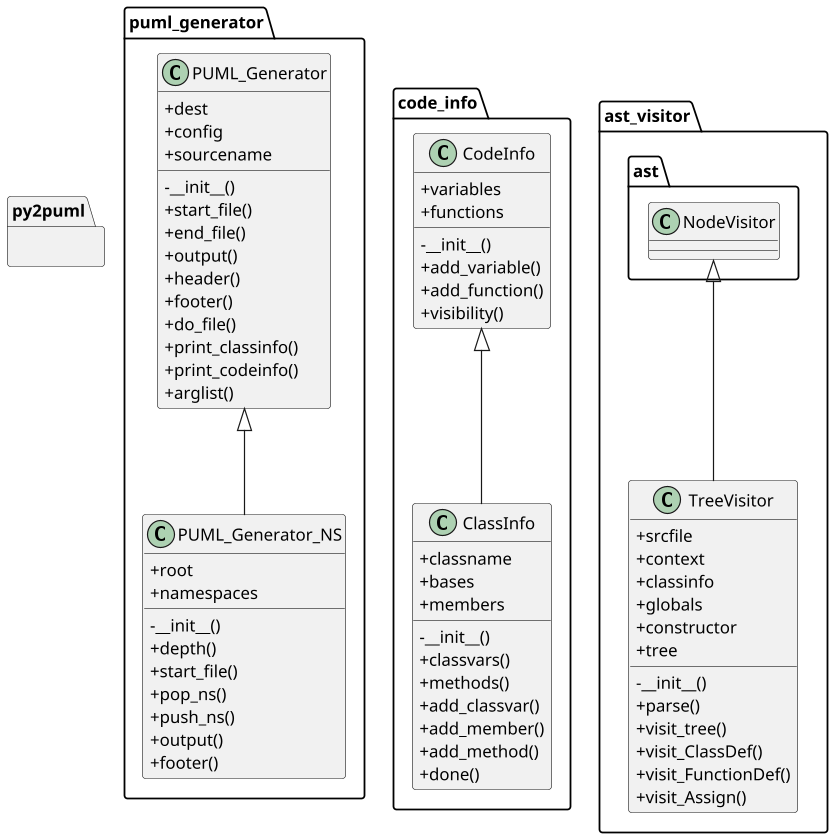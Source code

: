 @startuml
skinparam monochrome false
skinparam classAttributeIconSize 0
' set namespaceSeparator none
scale 1.2

namespace py2puml {
}
namespace puml_generator {
  class PUML_Generator {
    +dest
    +config
    +sourcename
    -__init__()
    +start_file()
    +end_file()
    +output()
    +header()
    +footer()
    +do_file()
    +print_classinfo()
    +print_codeinfo()
    +arglist()
  }

  PUML_Generator <|-- PUML_Generator_NS
  class PUML_Generator_NS {
    +root
    +namespaces
    -__init__()
    +depth()
    +start_file()
    +pop_ns()
    +push_ns()
    +output()
    +footer()
  }

}
namespace code_info {
  class CodeInfo {
    +variables
    +functions
    -__init__()
    +add_variable()
    +add_function()
    +visibility()
  }

  CodeInfo <|-- ClassInfo
  class ClassInfo {
    +classname
    +bases
    +members
    -__init__()
    +classvars()
    +methods()
    +add_classvar()
    +add_member()
    +add_method()
    +done()
  }

}
namespace ast_visitor {
  ast.NodeVisitor <|-- TreeVisitor
  class TreeVisitor {
    +srcfile
    +context
    +classinfo
    +globals
    +constructor
    +tree
    -__init__()
    +parse()
    +visit_tree()
    +visit_ClassDef()
    +visit_FunctionDef()
    +visit_Assign()
  }

}
@enduml
